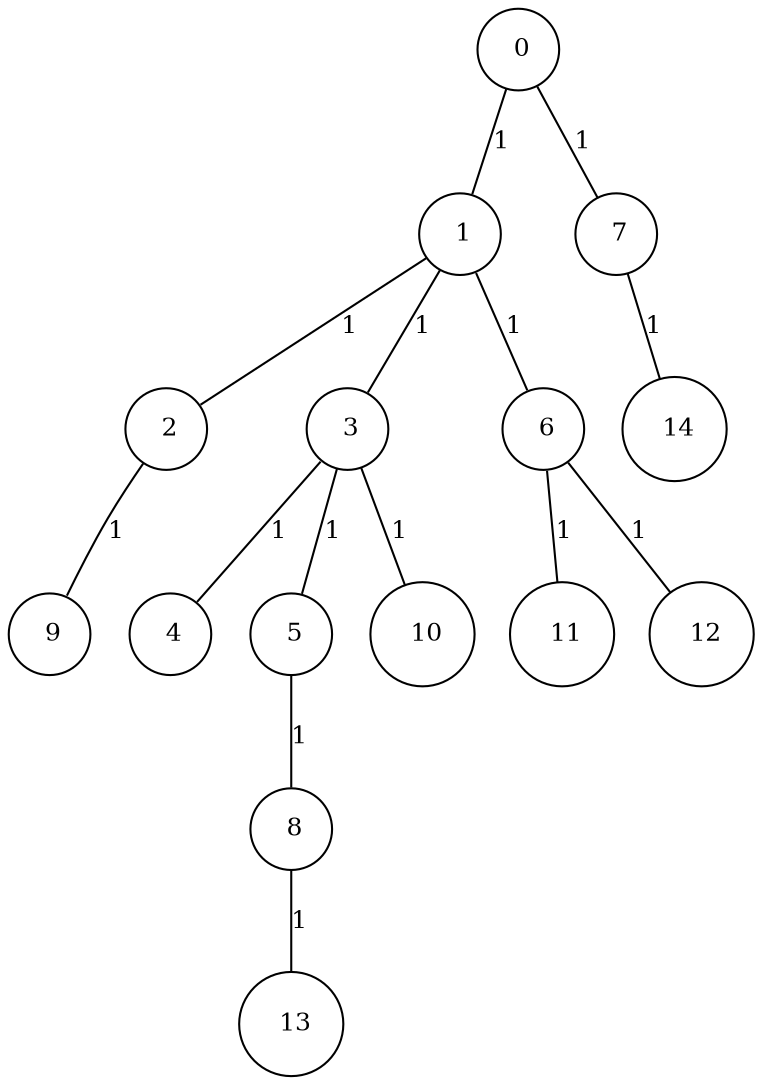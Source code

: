 graph G {
size="8.5,11;"
ratio = "expand;"
fixedsize="true;"
overlap="scale;"
node[shape=circle,width=.12,hight=.12,fontsize=12]
edge[fontsize=12]

0[label=" 0" color=black, pos="2.5376978,2.5412412!"];
1[label=" 1" color=black, pos="1.1425227,2.7104389!"];
2[label=" 2" color=black, pos="2.2098863,2.4618766!"];
3[label=" 3" color=black, pos="0.7432972,2.1989026!"];
4[label=" 4" color=black, pos="0.16978424,1.1432247!"];
5[label=" 5" color=black, pos="2.2474813,1.1467592!"];
6[label=" 6" color=black, pos="2.2491358,2.3983924!"];
7[label=" 7" color=black, pos="2.0278089,1.8402575!"];
8[label=" 8" color=black, pos="2.7489177,2.3769302!"];
9[label=" 9" color=black, pos="1.7083398,0.56956451!"];
10[label=" 10" color=black, pos="1.9914769,2.6478485!"];
11[label=" 11" color=black, pos="2.8894339,2.2364905!"];
12[label=" 12" color=black, pos="0.68685318,2.8427002!"];
13[label=" 13" color=black, pos="1.9472623,0.45056498!"];
14[label=" 14" color=black, pos="0.1010173,2.630888!"];
0--1[label="1"]
0--7[label="1"]
1--2[label="1"]
1--3[label="1"]
1--6[label="1"]
2--9[label="1"]
3--4[label="1"]
3--5[label="1"]
3--10[label="1"]
5--8[label="1"]
6--11[label="1"]
6--12[label="1"]
7--14[label="1"]
8--13[label="1"]

}
